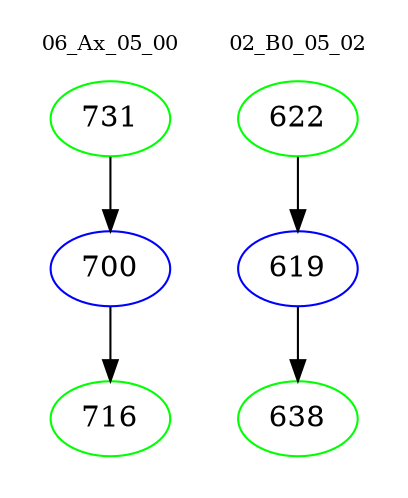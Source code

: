 digraph{
subgraph cluster_0 {
color = white
label = "06_Ax_05_00";
fontsize=10;
T0_731 [label="731", color="green"]
T0_731 -> T0_700 [color="black"]
T0_700 [label="700", color="blue"]
T0_700 -> T0_716 [color="black"]
T0_716 [label="716", color="green"]
}
subgraph cluster_1 {
color = white
label = "02_B0_05_02";
fontsize=10;
T1_622 [label="622", color="green"]
T1_622 -> T1_619 [color="black"]
T1_619 [label="619", color="blue"]
T1_619 -> T1_638 [color="black"]
T1_638 [label="638", color="green"]
}
}

